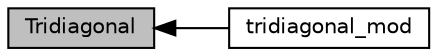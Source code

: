digraph "Tridiagonal"
{
  edge [fontname="Helvetica",fontsize="10",labelfontname="Helvetica",labelfontsize="10"];
  node [fontname="Helvetica",fontsize="10",shape=box];
  rankdir=LR;
  Node1 [label="Tridiagonal",height=0.2,width=0.4,color="black", fillcolor="grey75", style="filled", fontcolor="black",tooltip="Modules and associated files in the tridiagonal directory."];
  Node2 [label="tridiagonal_mod",height=0.2,width=0.4,color="black", fillcolor="white", style="filled",URL="$group__tridiagonal__mod.html",tooltip="Solves a tridiagonal system of equations."];
  Node1->Node2 [shape=plaintext, dir="back", style="solid"];
}
